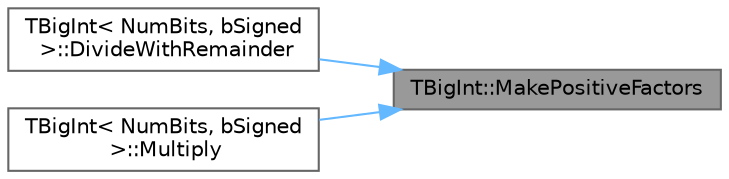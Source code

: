 digraph "TBigInt::MakePositiveFactors"
{
 // INTERACTIVE_SVG=YES
 // LATEX_PDF_SIZE
  bgcolor="transparent";
  edge [fontname=Helvetica,fontsize=10,labelfontname=Helvetica,labelfontsize=10];
  node [fontname=Helvetica,fontsize=10,shape=box,height=0.2,width=0.4];
  rankdir="RL";
  Node1 [id="Node000001",label="TBigInt::MakePositiveFactors",height=0.2,width=0.4,color="gray40", fillcolor="grey60", style="filled", fontcolor="black",tooltip="Makes sure both factors are positive integers and stores their original signs."];
  Node1 -> Node2 [id="edge1_Node000001_Node000002",dir="back",color="steelblue1",style="solid",tooltip=" "];
  Node2 [id="Node000002",label="TBigInt\< NumBits, bSigned\l \>::DivideWithRemainder",height=0.2,width=0.4,color="grey40", fillcolor="white", style="filled",URL="$d1/db0/classTBigInt.html#ad861f249f3a8f3853d0a6b80f374ec77",tooltip=" "];
  Node1 -> Node3 [id="edge2_Node000001_Node000003",dir="back",color="steelblue1",style="solid",tooltip=" "];
  Node3 [id="Node000003",label="TBigInt\< NumBits, bSigned\l \>::Multiply",height=0.2,width=0.4,color="grey40", fillcolor="white", style="filled",URL="$d1/db0/classTBigInt.html#a5a2cbed210c66f393ebee1155c759c80",tooltip=" "];
}
